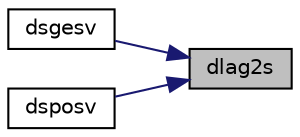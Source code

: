 digraph "dlag2s"
{
 // LATEX_PDF_SIZE
  edge [fontname="Helvetica",fontsize="10",labelfontname="Helvetica",labelfontsize="10"];
  node [fontname="Helvetica",fontsize="10",shape=record];
  rankdir="RL";
  Node1 [label="dlag2s",height=0.2,width=0.4,color="black", fillcolor="grey75", style="filled", fontcolor="black",tooltip="DLAG2S converts a double precision matrix to a single precision matrix."];
  Node1 -> Node2 [dir="back",color="midnightblue",fontsize="10",style="solid",fontname="Helvetica"];
  Node2 [label="dsgesv",height=0.2,width=0.4,color="black", fillcolor="white", style="filled",URL="$dsgesv_8f.html#a05bea3dc0386868e4720f22c969cb9f5",tooltip="DSGESV computes the solution to system of linear equations A * X = B for GE matrices (mixed precision..."];
  Node1 -> Node3 [dir="back",color="midnightblue",fontsize="10",style="solid",fontname="Helvetica"];
  Node3 [label="dsposv",height=0.2,width=0.4,color="black", fillcolor="white", style="filled",URL="$dsposv_8f.html#a91ea95252aad898ccba02b2ebd7eab22",tooltip="DSPOSV computes the solution to system of linear equations A * X = B for PO matrices"];
}
